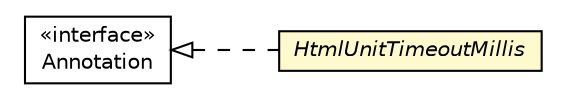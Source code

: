 #!/usr/local/bin/dot
#
# Class diagram 
# Generated by UMLGraph version R5_6-24-gf6e263 (http://www.umlgraph.org/)
#

digraph G {
	edge [fontname="Helvetica",fontsize=10,labelfontname="Helvetica",labelfontsize=10];
	node [fontname="Helvetica",fontsize=10,shape=plaintext];
	nodesep=0.25;
	ranksep=0.5;
	rankdir=LR;
	// com.gwtplatform.crawlerservice.server.HtmlUnitTimeoutMillis
	c215538 [label=<<table title="com.gwtplatform.crawlerservice.server.HtmlUnitTimeoutMillis" border="0" cellborder="1" cellspacing="0" cellpadding="2" port="p" bgcolor="lemonChiffon" href="./HtmlUnitTimeoutMillis.html">
		<tr><td><table border="0" cellspacing="0" cellpadding="1">
<tr><td align="center" balign="center"><font face="Helvetica-Oblique"> HtmlUnitTimeoutMillis </font></td></tr>
		</table></td></tr>
		</table>>, URL="./HtmlUnitTimeoutMillis.html", fontname="Helvetica", fontcolor="black", fontsize=10.0];
	//com.gwtplatform.crawlerservice.server.HtmlUnitTimeoutMillis implements java.lang.annotation.Annotation
	c215790:p -> c215538:p [dir=back,arrowtail=empty,style=dashed];
	// java.lang.annotation.Annotation
	c215790 [label=<<table title="java.lang.annotation.Annotation" border="0" cellborder="1" cellspacing="0" cellpadding="2" port="p" href="http://download.oracle.com/javase/6/docs/api/java/lang/annotation/Annotation.html">
		<tr><td><table border="0" cellspacing="0" cellpadding="1">
<tr><td align="center" balign="center"> &#171;interface&#187; </td></tr>
<tr><td align="center" balign="center"> Annotation </td></tr>
		</table></td></tr>
		</table>>, URL="http://download.oracle.com/javase/6/docs/api/java/lang/annotation/Annotation.html", fontname="Helvetica", fontcolor="black", fontsize=10.0];
}

